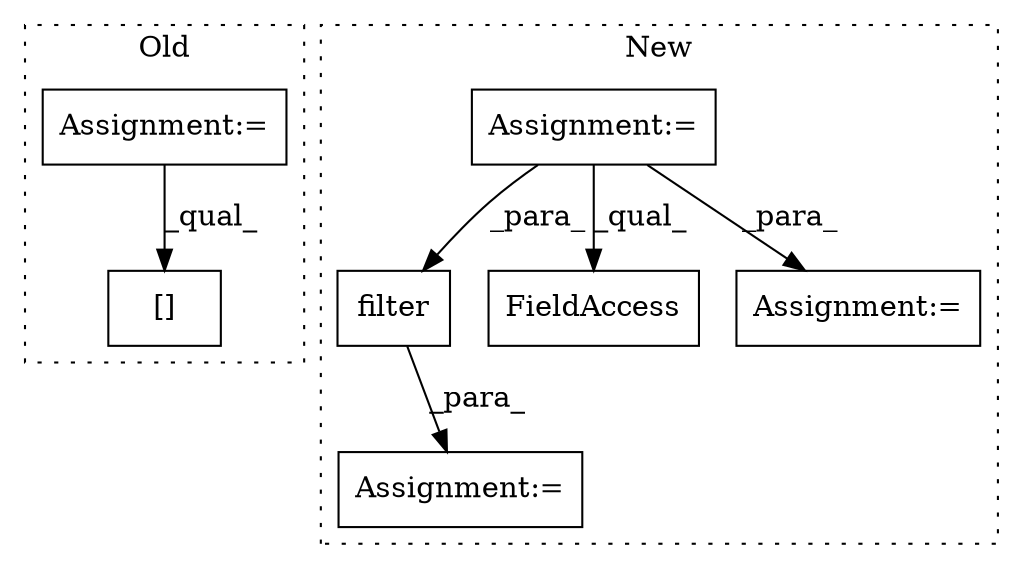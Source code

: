 digraph G {
subgraph cluster0 {
1 [label="[]" a="2" s="6495,6507" l="11,1" shape="box"];
4 [label="Assignment:=" a="7" s="6420" l="1" shape="box"];
label = "Old";
style="dotted";
}
subgraph cluster1 {
2 [label="filter" a="32" s="6493,6558" l="7,1" shape="box"];
3 [label="Assignment:=" a="7" s="6487" l="1" shape="box"];
5 [label="Assignment:=" a="7" s="5877" l="4" shape="box"];
6 [label="FieldAccess" a="22" s="6406" l="11" shape="box"];
7 [label="Assignment:=" a="7" s="6393" l="1" shape="box"];
label = "New";
style="dotted";
}
2 -> 3 [label="_para_"];
4 -> 1 [label="_qual_"];
5 -> 6 [label="_qual_"];
5 -> 7 [label="_para_"];
5 -> 2 [label="_para_"];
}